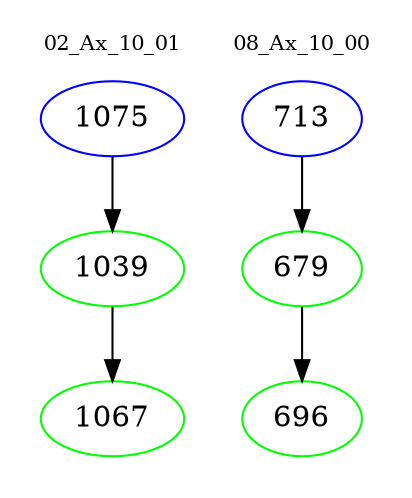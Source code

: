 digraph{
subgraph cluster_0 {
color = white
label = "02_Ax_10_01";
fontsize=10;
T0_1075 [label="1075", color="blue"]
T0_1075 -> T0_1039 [color="black"]
T0_1039 [label="1039", color="green"]
T0_1039 -> T0_1067 [color="black"]
T0_1067 [label="1067", color="green"]
}
subgraph cluster_1 {
color = white
label = "08_Ax_10_00";
fontsize=10;
T1_713 [label="713", color="blue"]
T1_713 -> T1_679 [color="black"]
T1_679 [label="679", color="green"]
T1_679 -> T1_696 [color="black"]
T1_696 [label="696", color="green"]
}
}
